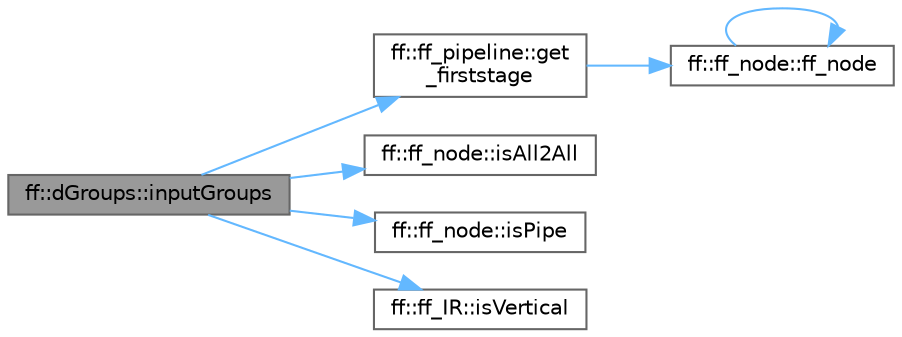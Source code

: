 digraph "ff::dGroups::inputGroups"
{
 // LATEX_PDF_SIZE
  bgcolor="transparent";
  edge [fontname=Helvetica,fontsize=10,labelfontname=Helvetica,labelfontsize=10];
  node [fontname=Helvetica,fontsize=10,shape=box,height=0.2,width=0.4];
  rankdir="LR";
  Node1 [id="Node000001",label="ff::dGroups::inputGroups",height=0.2,width=0.4,color="gray40", fillcolor="grey60", style="filled", fontcolor="black",tooltip=" "];
  Node1 -> Node2 [id="edge7_Node000001_Node000002",color="steelblue1",style="solid",tooltip=" "];
  Node2 [id="Node000002",label="ff::ff_pipeline::get\l_firststage",height=0.2,width=0.4,color="grey40", fillcolor="white", style="filled",URL="$classff_1_1ff__pipeline.html#a7cc0d9d21a4d9f1f3c3b8ba1c09d57ea",tooltip="returns the first stage of the pipeline."];
  Node2 -> Node3 [id="edge8_Node000002_Node000003",color="steelblue1",style="solid",tooltip=" "];
  Node3 [id="Node000003",label="ff::ff_node::ff_node",height=0.2,width=0.4,color="grey40", fillcolor="white", style="filled",URL="$classff_1_1ff__node.html#a53ab8b2244539766bdea3eb65cb04f9b",tooltip=" "];
  Node3 -> Node3 [id="edge9_Node000003_Node000003",color="steelblue1",style="solid",tooltip=" "];
  Node1 -> Node4 [id="edge10_Node000001_Node000004",color="steelblue1",style="solid",tooltip=" "];
  Node4 [id="Node000004",label="ff::ff_node::isAll2All",height=0.2,width=0.4,color="grey40", fillcolor="white", style="filled",URL="$classff_1_1ff__node.html#ac8e132cbcab68af6a4ca13bbcccd62f3",tooltip=" "];
  Node1 -> Node5 [id="edge11_Node000001_Node000005",color="steelblue1",style="solid",tooltip=" "];
  Node5 [id="Node000005",label="ff::ff_node::isPipe",height=0.2,width=0.4,color="grey40", fillcolor="white", style="filled",URL="$classff_1_1ff__node.html#af6f2c022154421e2908065194b3cc75e",tooltip=" "];
  Node1 -> Node6 [id="edge12_Node000001_Node000006",color="steelblue1",style="solid",tooltip=" "];
  Node6 [id="Node000006",label="ff::ff_IR::isVertical",height=0.2,width=0.4,color="grey40", fillcolor="white", style="filled",URL="$classff_1_1ff___i_r.html#a810d0e1a2c92625af369515c7ba64548",tooltip=" "];
}
